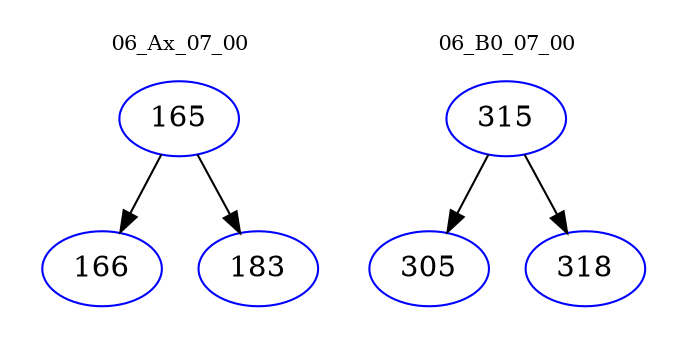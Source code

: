 digraph{
subgraph cluster_0 {
color = white
label = "06_Ax_07_00";
fontsize=10;
T0_165 [label="165", color="blue"]
T0_165 -> T0_166 [color="black"]
T0_166 [label="166", color="blue"]
T0_165 -> T0_183 [color="black"]
T0_183 [label="183", color="blue"]
}
subgraph cluster_1 {
color = white
label = "06_B0_07_00";
fontsize=10;
T1_315 [label="315", color="blue"]
T1_315 -> T1_305 [color="black"]
T1_305 [label="305", color="blue"]
T1_315 -> T1_318 [color="black"]
T1_318 [label="318", color="blue"]
}
}
